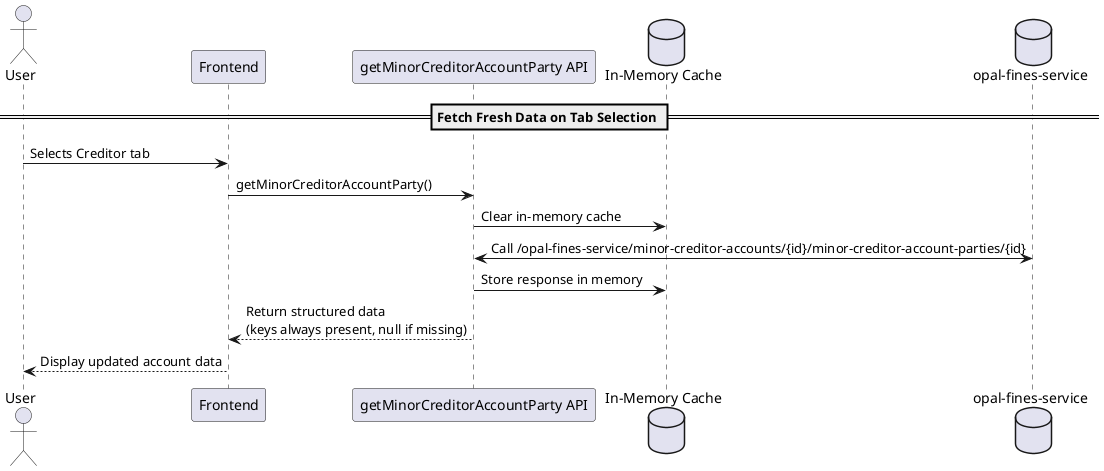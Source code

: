 @startuml
actor User
participant "Frontend" as Frontend
participant "getMinorCreditorAccountParty API" as API
database "In-Memory Cache" as Cache
database "opal-fines-service" as Backend

== Fetch Fresh Data on Tab Selection ==

User -> Frontend : Selects Creditor tab
Frontend -> API : getMinorCreditorAccountParty()
API -> Cache : Clear in-memory cache
API <-> Backend : Call /opal-fines-service/minor-creditor-accounts/{id}/minor-creditor-account-parties/{id} 
API -> Cache : Store response in memory
API --> Frontend : Return structured data\n(keys always present, null if missing)
Frontend --> User : Display updated account data
@enduml